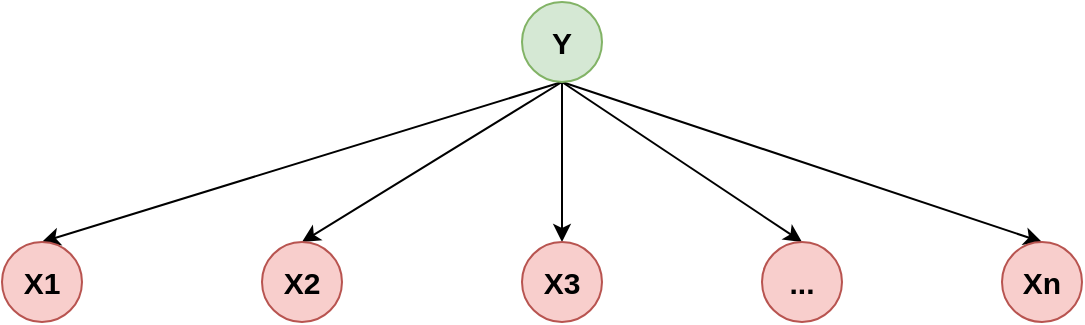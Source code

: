 <mxfile version="12.9.11" type="device"><diagram id="iNhhkC84KF8oIv-khq14" name="Page-1"><mxGraphModel dx="1422" dy="714" grid="1" gridSize="10" guides="1" tooltips="1" connect="1" arrows="1" fold="1" page="1" pageScale="1" pageWidth="827" pageHeight="1169" math="0" shadow="0"><root><mxCell id="0"/><mxCell id="1" parent="0"/><mxCell id="5O8TvY5DRP9L5428elmU-19" style="edgeStyle=none;rounded=0;orthogonalLoop=1;jettySize=auto;html=1;exitX=0.5;exitY=1;exitDx=0;exitDy=0;entryX=0.5;entryY=0;entryDx=0;entryDy=0;" edge="1" parent="1" source="5O8TvY5DRP9L5428elmU-2" target="5O8TvY5DRP9L5428elmU-3"><mxGeometry relative="1" as="geometry"/></mxCell><mxCell id="5O8TvY5DRP9L5428elmU-20" style="edgeStyle=none;rounded=0;orthogonalLoop=1;jettySize=auto;html=1;exitX=0.5;exitY=1;exitDx=0;exitDy=0;entryX=0.5;entryY=0;entryDx=0;entryDy=0;" edge="1" parent="1" source="5O8TvY5DRP9L5428elmU-2" target="5O8TvY5DRP9L5428elmU-15"><mxGeometry relative="1" as="geometry"/></mxCell><mxCell id="5O8TvY5DRP9L5428elmU-21" style="edgeStyle=none;rounded=0;orthogonalLoop=1;jettySize=auto;html=1;exitX=0.5;exitY=1;exitDx=0;exitDy=0;" edge="1" parent="1" source="5O8TvY5DRP9L5428elmU-2" target="5O8TvY5DRP9L5428elmU-16"><mxGeometry relative="1" as="geometry"/></mxCell><mxCell id="5O8TvY5DRP9L5428elmU-22" style="edgeStyle=none;rounded=0;orthogonalLoop=1;jettySize=auto;html=1;exitX=0.5;exitY=1;exitDx=0;exitDy=0;entryX=0.5;entryY=0;entryDx=0;entryDy=0;" edge="1" parent="1" source="5O8TvY5DRP9L5428elmU-2" target="5O8TvY5DRP9L5428elmU-17"><mxGeometry relative="1" as="geometry"/></mxCell><mxCell id="5O8TvY5DRP9L5428elmU-23" style="edgeStyle=none;rounded=0;orthogonalLoop=1;jettySize=auto;html=1;exitX=0.5;exitY=1;exitDx=0;exitDy=0;entryX=0.5;entryY=0;entryDx=0;entryDy=0;" edge="1" parent="1" source="5O8TvY5DRP9L5428elmU-2" target="5O8TvY5DRP9L5428elmU-18"><mxGeometry relative="1" as="geometry"/></mxCell><mxCell id="5O8TvY5DRP9L5428elmU-2" value="&lt;span style=&quot;font-size: 15px&quot;&gt;&lt;b&gt;Y&lt;/b&gt;&lt;/span&gt;" style="ellipse;whiteSpace=wrap;html=1;aspect=fixed;fillColor=#d5e8d4;strokeColor=#82b366;" vertex="1" parent="1"><mxGeometry x="330" y="90" width="40" height="40" as="geometry"/></mxCell><mxCell id="5O8TvY5DRP9L5428elmU-3" value="&lt;span style=&quot;font-size: 15px&quot;&gt;&lt;b&gt;X1&lt;/b&gt;&lt;/span&gt;" style="ellipse;whiteSpace=wrap;html=1;aspect=fixed;fillColor=#f8cecc;strokeColor=#b85450;" vertex="1" parent="1"><mxGeometry x="70" y="210" width="40" height="40" as="geometry"/></mxCell><mxCell id="5O8TvY5DRP9L5428elmU-15" value="&lt;span style=&quot;font-size: 15px&quot;&gt;&lt;b&gt;X2&lt;/b&gt;&lt;/span&gt;" style="ellipse;whiteSpace=wrap;html=1;aspect=fixed;fillColor=#f8cecc;strokeColor=#b85450;" vertex="1" parent="1"><mxGeometry x="200" y="210" width="40" height="40" as="geometry"/></mxCell><mxCell id="5O8TvY5DRP9L5428elmU-16" value="&lt;span style=&quot;font-size: 15px&quot;&gt;&lt;b&gt;X3&lt;/b&gt;&lt;/span&gt;" style="ellipse;whiteSpace=wrap;html=1;aspect=fixed;fillColor=#f8cecc;strokeColor=#b85450;" vertex="1" parent="1"><mxGeometry x="330" y="210" width="40" height="40" as="geometry"/></mxCell><mxCell id="5O8TvY5DRP9L5428elmU-17" value="&lt;span style=&quot;font-size: 15px&quot;&gt;&lt;b&gt;...&lt;/b&gt;&lt;/span&gt;" style="ellipse;whiteSpace=wrap;html=1;aspect=fixed;fillColor=#f8cecc;strokeColor=#b85450;" vertex="1" parent="1"><mxGeometry x="450" y="210" width="40" height="40" as="geometry"/></mxCell><mxCell id="5O8TvY5DRP9L5428elmU-18" value="&lt;span style=&quot;font-size: 15px&quot;&gt;&lt;b&gt;Xn&lt;/b&gt;&lt;/span&gt;" style="ellipse;whiteSpace=wrap;html=1;aspect=fixed;fillColor=#f8cecc;strokeColor=#b85450;" vertex="1" parent="1"><mxGeometry x="570" y="210" width="40" height="40" as="geometry"/></mxCell></root></mxGraphModel></diagram></mxfile>